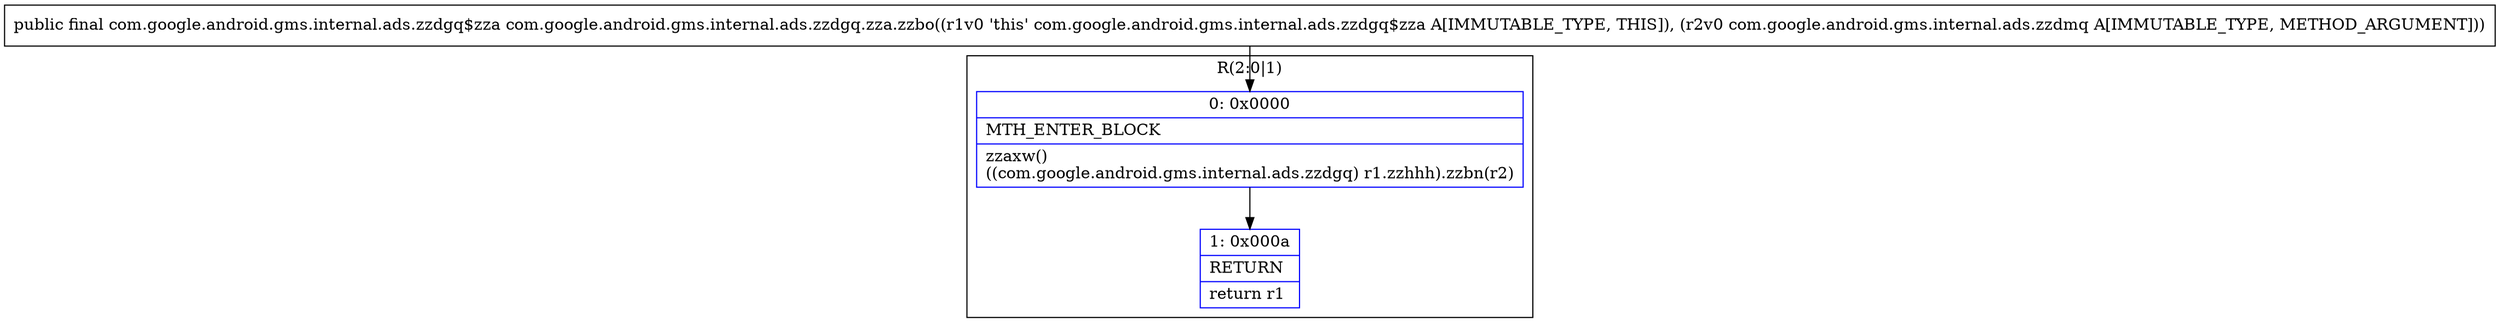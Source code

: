 digraph "CFG forcom.google.android.gms.internal.ads.zzdgq.zza.zzbo(Lcom\/google\/android\/gms\/internal\/ads\/zzdmq;)Lcom\/google\/android\/gms\/internal\/ads\/zzdgq$zza;" {
subgraph cluster_Region_777207021 {
label = "R(2:0|1)";
node [shape=record,color=blue];
Node_0 [shape=record,label="{0\:\ 0x0000|MTH_ENTER_BLOCK\l|zzaxw()\l((com.google.android.gms.internal.ads.zzdgq) r1.zzhhh).zzbn(r2)\l}"];
Node_1 [shape=record,label="{1\:\ 0x000a|RETURN\l|return r1\l}"];
}
MethodNode[shape=record,label="{public final com.google.android.gms.internal.ads.zzdgq$zza com.google.android.gms.internal.ads.zzdgq.zza.zzbo((r1v0 'this' com.google.android.gms.internal.ads.zzdgq$zza A[IMMUTABLE_TYPE, THIS]), (r2v0 com.google.android.gms.internal.ads.zzdmq A[IMMUTABLE_TYPE, METHOD_ARGUMENT])) }"];
MethodNode -> Node_0;
Node_0 -> Node_1;
}


